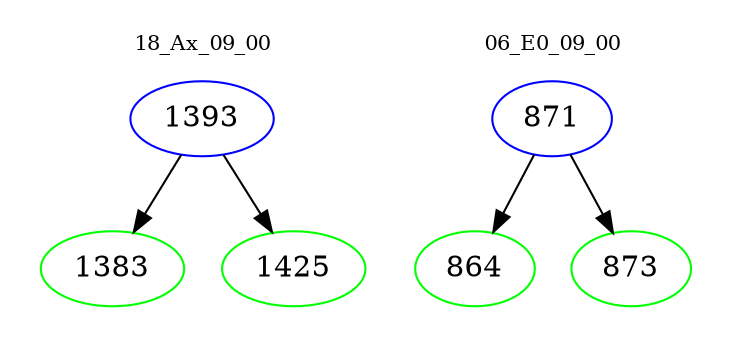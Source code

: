 digraph{
subgraph cluster_0 {
color = white
label = "18_Ax_09_00";
fontsize=10;
T0_1393 [label="1393", color="blue"]
T0_1393 -> T0_1383 [color="black"]
T0_1383 [label="1383", color="green"]
T0_1393 -> T0_1425 [color="black"]
T0_1425 [label="1425", color="green"]
}
subgraph cluster_1 {
color = white
label = "06_E0_09_00";
fontsize=10;
T1_871 [label="871", color="blue"]
T1_871 -> T1_864 [color="black"]
T1_864 [label="864", color="green"]
T1_871 -> T1_873 [color="black"]
T1_873 [label="873", color="green"]
}
}
